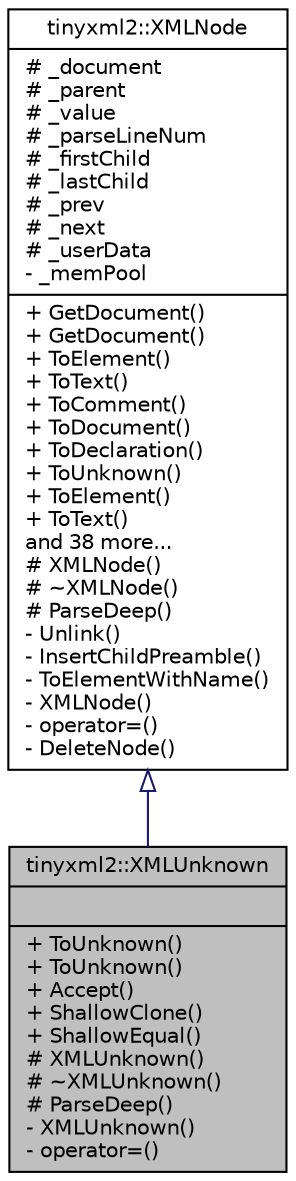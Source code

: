 digraph "tinyxml2::XMLUnknown"
{
 // LATEX_PDF_SIZE
  edge [fontname="Helvetica",fontsize="10",labelfontname="Helvetica",labelfontsize="10"];
  node [fontname="Helvetica",fontsize="10",shape=record];
  Node1 [label="{tinyxml2::XMLUnknown\n||+ ToUnknown()\l+ ToUnknown()\l+ Accept()\l+ ShallowClone()\l+ ShallowEqual()\l# XMLUnknown()\l# ~XMLUnknown()\l# ParseDeep()\l- XMLUnknown()\l- operator=()\l}",height=0.2,width=0.4,color="black", fillcolor="grey75", style="filled", fontcolor="black",tooltip=" "];
  Node2 -> Node1 [dir="back",color="midnightblue",fontsize="10",style="solid",arrowtail="onormal",fontname="Helvetica"];
  Node2 [label="{tinyxml2::XMLNode\n|# _document\l# _parent\l# _value\l# _parseLineNum\l# _firstChild\l# _lastChild\l# _prev\l# _next\l# _userData\l- _memPool\l|+ GetDocument()\l+ GetDocument()\l+ ToElement()\l+ ToText()\l+ ToComment()\l+ ToDocument()\l+ ToDeclaration()\l+ ToUnknown()\l+ ToElement()\l+ ToText()\land 38 more...\l# XMLNode()\l# ~XMLNode()\l# ParseDeep()\l- Unlink()\l- InsertChildPreamble()\l- ToElementWithName()\l- XMLNode()\l- operator=()\l- DeleteNode()\l}",height=0.2,width=0.4,color="black", fillcolor="white", style="filled",URL="$classtinyxml2_1_1_x_m_l_node.html",tooltip=" "];
}
